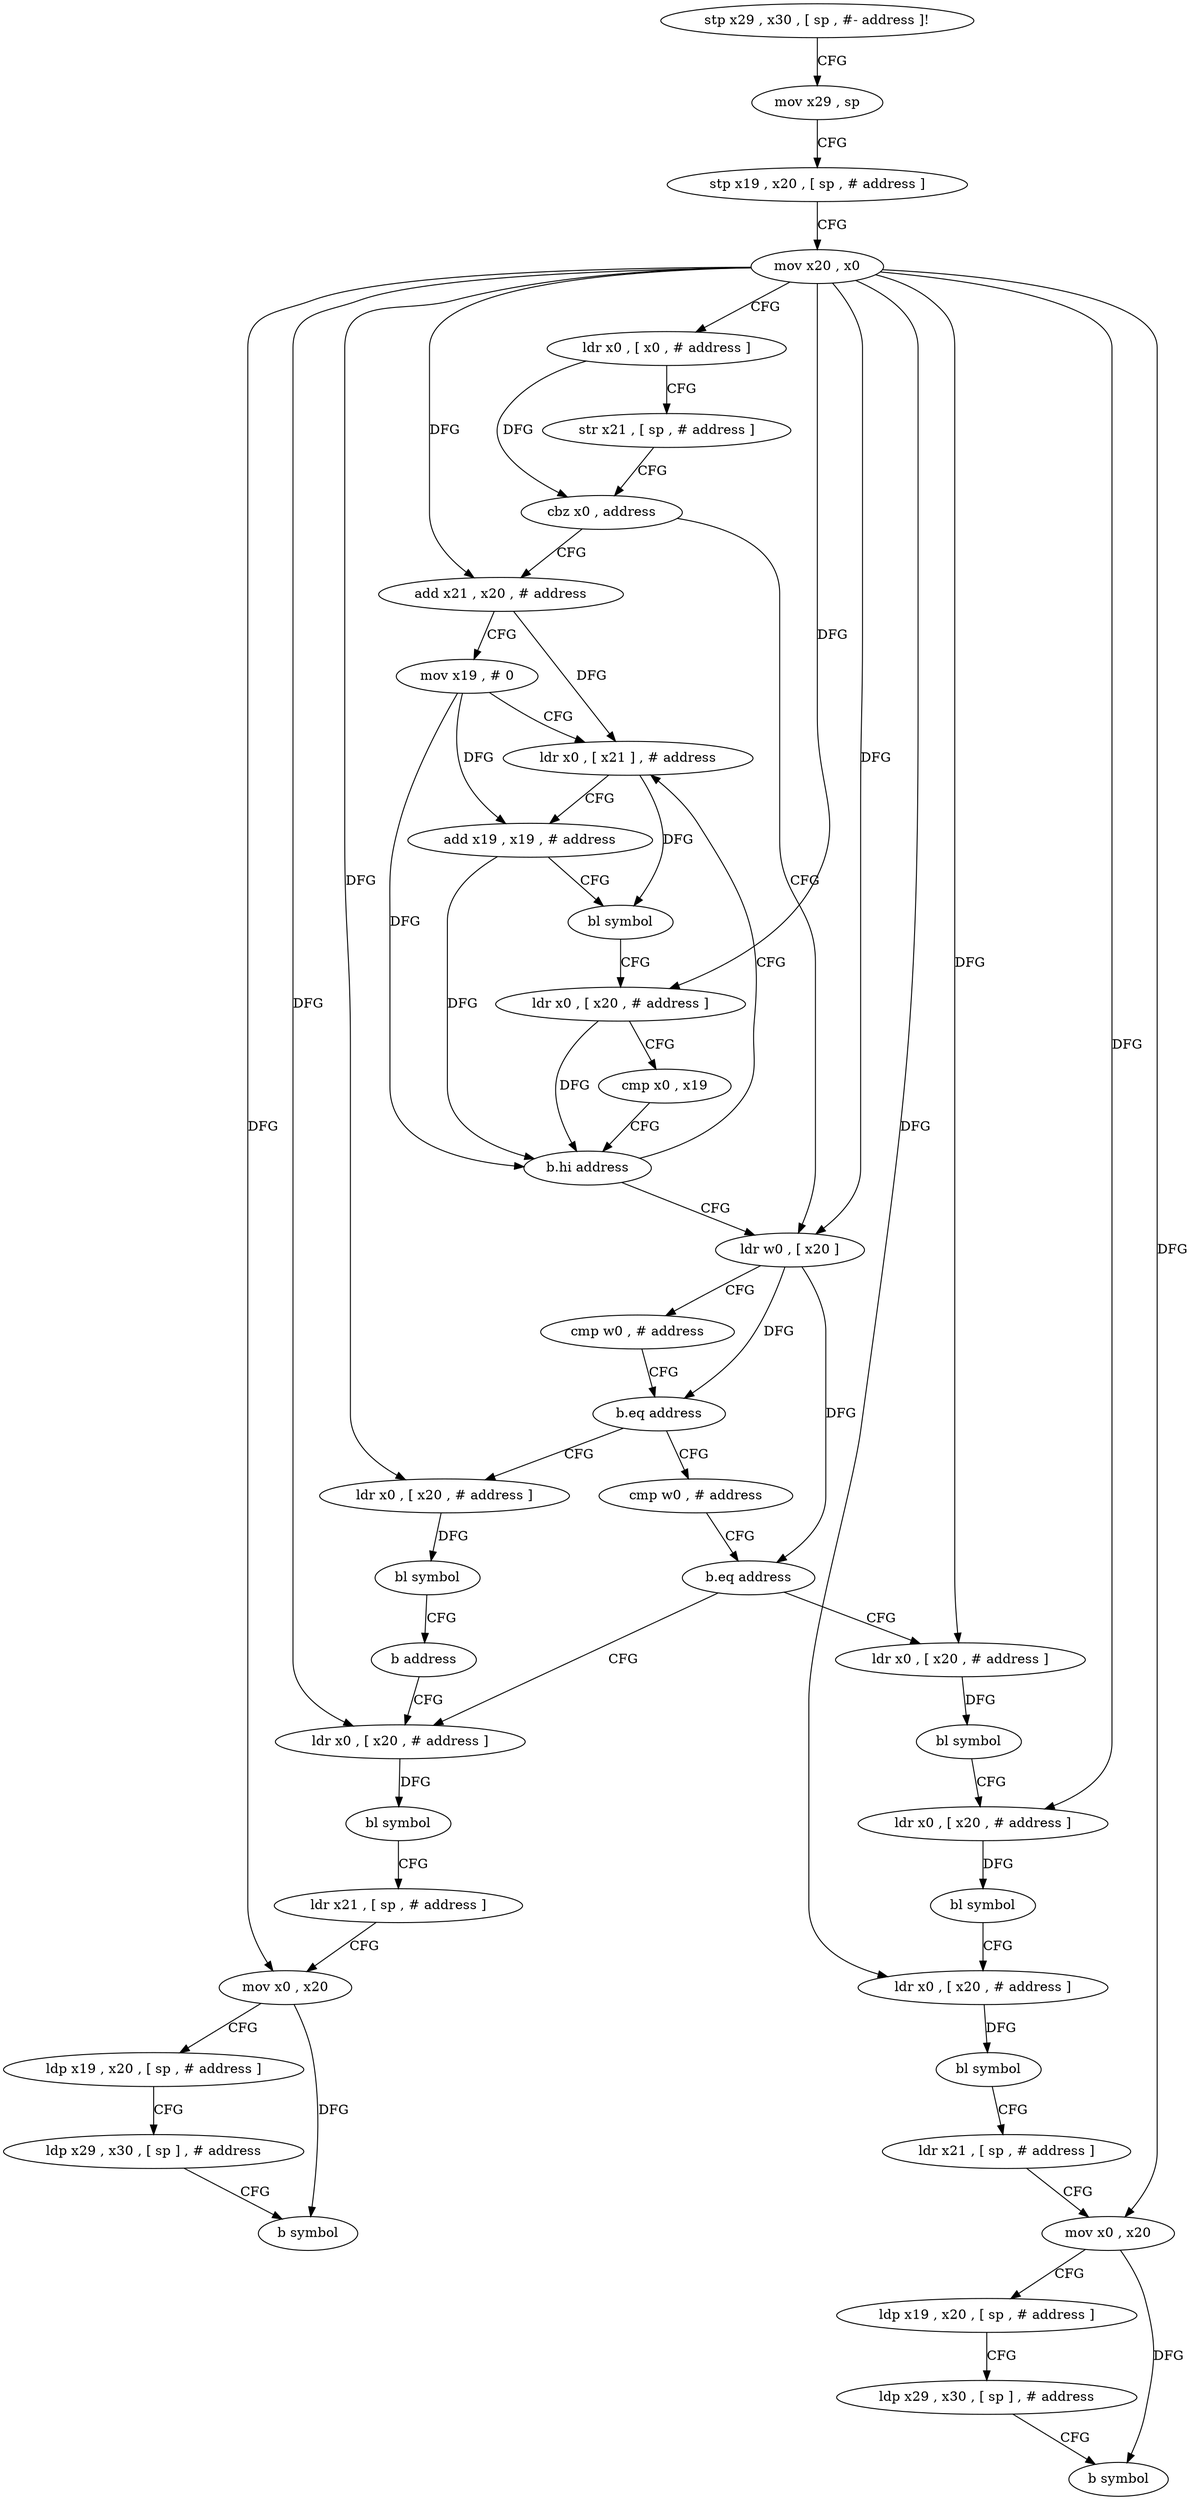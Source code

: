 digraph "func" {
"120056" [label = "stp x29 , x30 , [ sp , #- address ]!" ]
"120060" [label = "mov x29 , sp" ]
"120064" [label = "stp x19 , x20 , [ sp , # address ]" ]
"120068" [label = "mov x20 , x0" ]
"120072" [label = "ldr x0 , [ x0 , # address ]" ]
"120076" [label = "str x21 , [ sp , # address ]" ]
"120080" [label = "cbz x0 , address" ]
"120116" [label = "ldr w0 , [ x20 ]" ]
"120084" [label = "add x21 , x20 , # address" ]
"120120" [label = "cmp w0 , # address" ]
"120124" [label = "b.eq address" ]
"120216" [label = "ldr x0 , [ x20 , # address ]" ]
"120128" [label = "cmp w0 , # address" ]
"120088" [label = "mov x19 , # 0" ]
"120092" [label = "ldr x0 , [ x21 ] , # address" ]
"120220" [label = "bl symbol" ]
"120224" [label = "b address" ]
"120136" [label = "ldr x0 , [ x20 , # address ]" ]
"120132" [label = "b.eq address" ]
"120168" [label = "ldr x0 , [ x20 , # address ]" ]
"120096" [label = "add x19 , x19 , # address" ]
"120100" [label = "bl symbol" ]
"120104" [label = "ldr x0 , [ x20 , # address ]" ]
"120108" [label = "cmp x0 , x19" ]
"120112" [label = "b.hi address" ]
"120140" [label = "bl symbol" ]
"120144" [label = "ldr x21 , [ sp , # address ]" ]
"120148" [label = "mov x0 , x20" ]
"120152" [label = "ldp x19 , x20 , [ sp , # address ]" ]
"120156" [label = "ldp x29 , x30 , [ sp ] , # address" ]
"120160" [label = "b symbol" ]
"120172" [label = "bl symbol" ]
"120176" [label = "ldr x0 , [ x20 , # address ]" ]
"120180" [label = "bl symbol" ]
"120184" [label = "ldr x0 , [ x20 , # address ]" ]
"120188" [label = "bl symbol" ]
"120192" [label = "ldr x21 , [ sp , # address ]" ]
"120196" [label = "mov x0 , x20" ]
"120200" [label = "ldp x19 , x20 , [ sp , # address ]" ]
"120204" [label = "ldp x29 , x30 , [ sp ] , # address" ]
"120208" [label = "b symbol" ]
"120056" -> "120060" [ label = "CFG" ]
"120060" -> "120064" [ label = "CFG" ]
"120064" -> "120068" [ label = "CFG" ]
"120068" -> "120072" [ label = "CFG" ]
"120068" -> "120116" [ label = "DFG" ]
"120068" -> "120084" [ label = "DFG" ]
"120068" -> "120216" [ label = "DFG" ]
"120068" -> "120104" [ label = "DFG" ]
"120068" -> "120136" [ label = "DFG" ]
"120068" -> "120148" [ label = "DFG" ]
"120068" -> "120168" [ label = "DFG" ]
"120068" -> "120176" [ label = "DFG" ]
"120068" -> "120184" [ label = "DFG" ]
"120068" -> "120196" [ label = "DFG" ]
"120072" -> "120076" [ label = "CFG" ]
"120072" -> "120080" [ label = "DFG" ]
"120076" -> "120080" [ label = "CFG" ]
"120080" -> "120116" [ label = "CFG" ]
"120080" -> "120084" [ label = "CFG" ]
"120116" -> "120120" [ label = "CFG" ]
"120116" -> "120124" [ label = "DFG" ]
"120116" -> "120132" [ label = "DFG" ]
"120084" -> "120088" [ label = "CFG" ]
"120084" -> "120092" [ label = "DFG" ]
"120120" -> "120124" [ label = "CFG" ]
"120124" -> "120216" [ label = "CFG" ]
"120124" -> "120128" [ label = "CFG" ]
"120216" -> "120220" [ label = "DFG" ]
"120128" -> "120132" [ label = "CFG" ]
"120088" -> "120092" [ label = "CFG" ]
"120088" -> "120096" [ label = "DFG" ]
"120088" -> "120112" [ label = "DFG" ]
"120092" -> "120096" [ label = "CFG" ]
"120092" -> "120100" [ label = "DFG" ]
"120220" -> "120224" [ label = "CFG" ]
"120224" -> "120136" [ label = "CFG" ]
"120136" -> "120140" [ label = "DFG" ]
"120132" -> "120168" [ label = "CFG" ]
"120132" -> "120136" [ label = "CFG" ]
"120168" -> "120172" [ label = "DFG" ]
"120096" -> "120100" [ label = "CFG" ]
"120096" -> "120112" [ label = "DFG" ]
"120100" -> "120104" [ label = "CFG" ]
"120104" -> "120108" [ label = "CFG" ]
"120104" -> "120112" [ label = "DFG" ]
"120108" -> "120112" [ label = "CFG" ]
"120112" -> "120092" [ label = "CFG" ]
"120112" -> "120116" [ label = "CFG" ]
"120140" -> "120144" [ label = "CFG" ]
"120144" -> "120148" [ label = "CFG" ]
"120148" -> "120152" [ label = "CFG" ]
"120148" -> "120160" [ label = "DFG" ]
"120152" -> "120156" [ label = "CFG" ]
"120156" -> "120160" [ label = "CFG" ]
"120172" -> "120176" [ label = "CFG" ]
"120176" -> "120180" [ label = "DFG" ]
"120180" -> "120184" [ label = "CFG" ]
"120184" -> "120188" [ label = "DFG" ]
"120188" -> "120192" [ label = "CFG" ]
"120192" -> "120196" [ label = "CFG" ]
"120196" -> "120200" [ label = "CFG" ]
"120196" -> "120208" [ label = "DFG" ]
"120200" -> "120204" [ label = "CFG" ]
"120204" -> "120208" [ label = "CFG" ]
}
